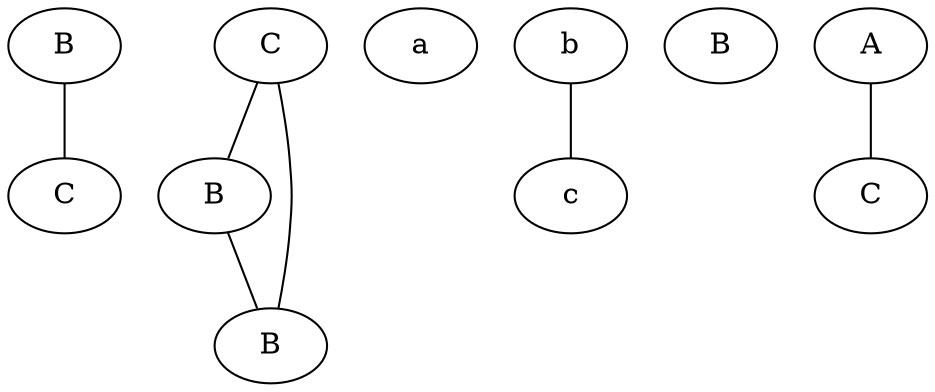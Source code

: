 strict graph G {
  1 [ label="B" ];
  2 [ label="C" ];
  6 [ label="C" ];
  7 [ label="B" ];
  8 [ label="B" ];
  5 [ label="a" ];
  3 [ label="b" ];
  4 [ label="c" ];
  9 [ label="B" ];
  0 [ label="A" ];
  10 [ label="C" ];
  1 -- 2;
  6 -- 7;
  7 -- 8;
  8 -- 6;
  3 -- 4;
  0 -- 10;
}
